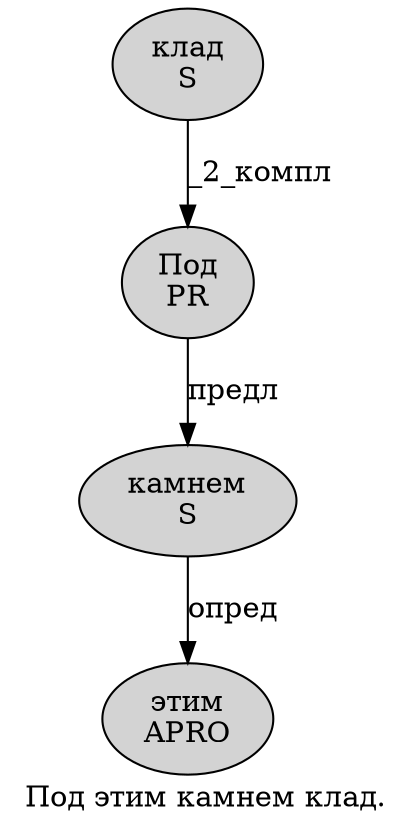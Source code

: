 digraph SENTENCE_1975 {
	graph [label="Под этим камнем клад."]
	node [style=filled]
		0 [label="Под
PR" color="" fillcolor=lightgray penwidth=1 shape=ellipse]
		1 [label="этим
APRO" color="" fillcolor=lightgray penwidth=1 shape=ellipse]
		2 [label="камнем
S" color="" fillcolor=lightgray penwidth=1 shape=ellipse]
		3 [label="клад
S" color="" fillcolor=lightgray penwidth=1 shape=ellipse]
			2 -> 1 [label="опред"]
			0 -> 2 [label="предл"]
			3 -> 0 [label="_2_компл"]
}